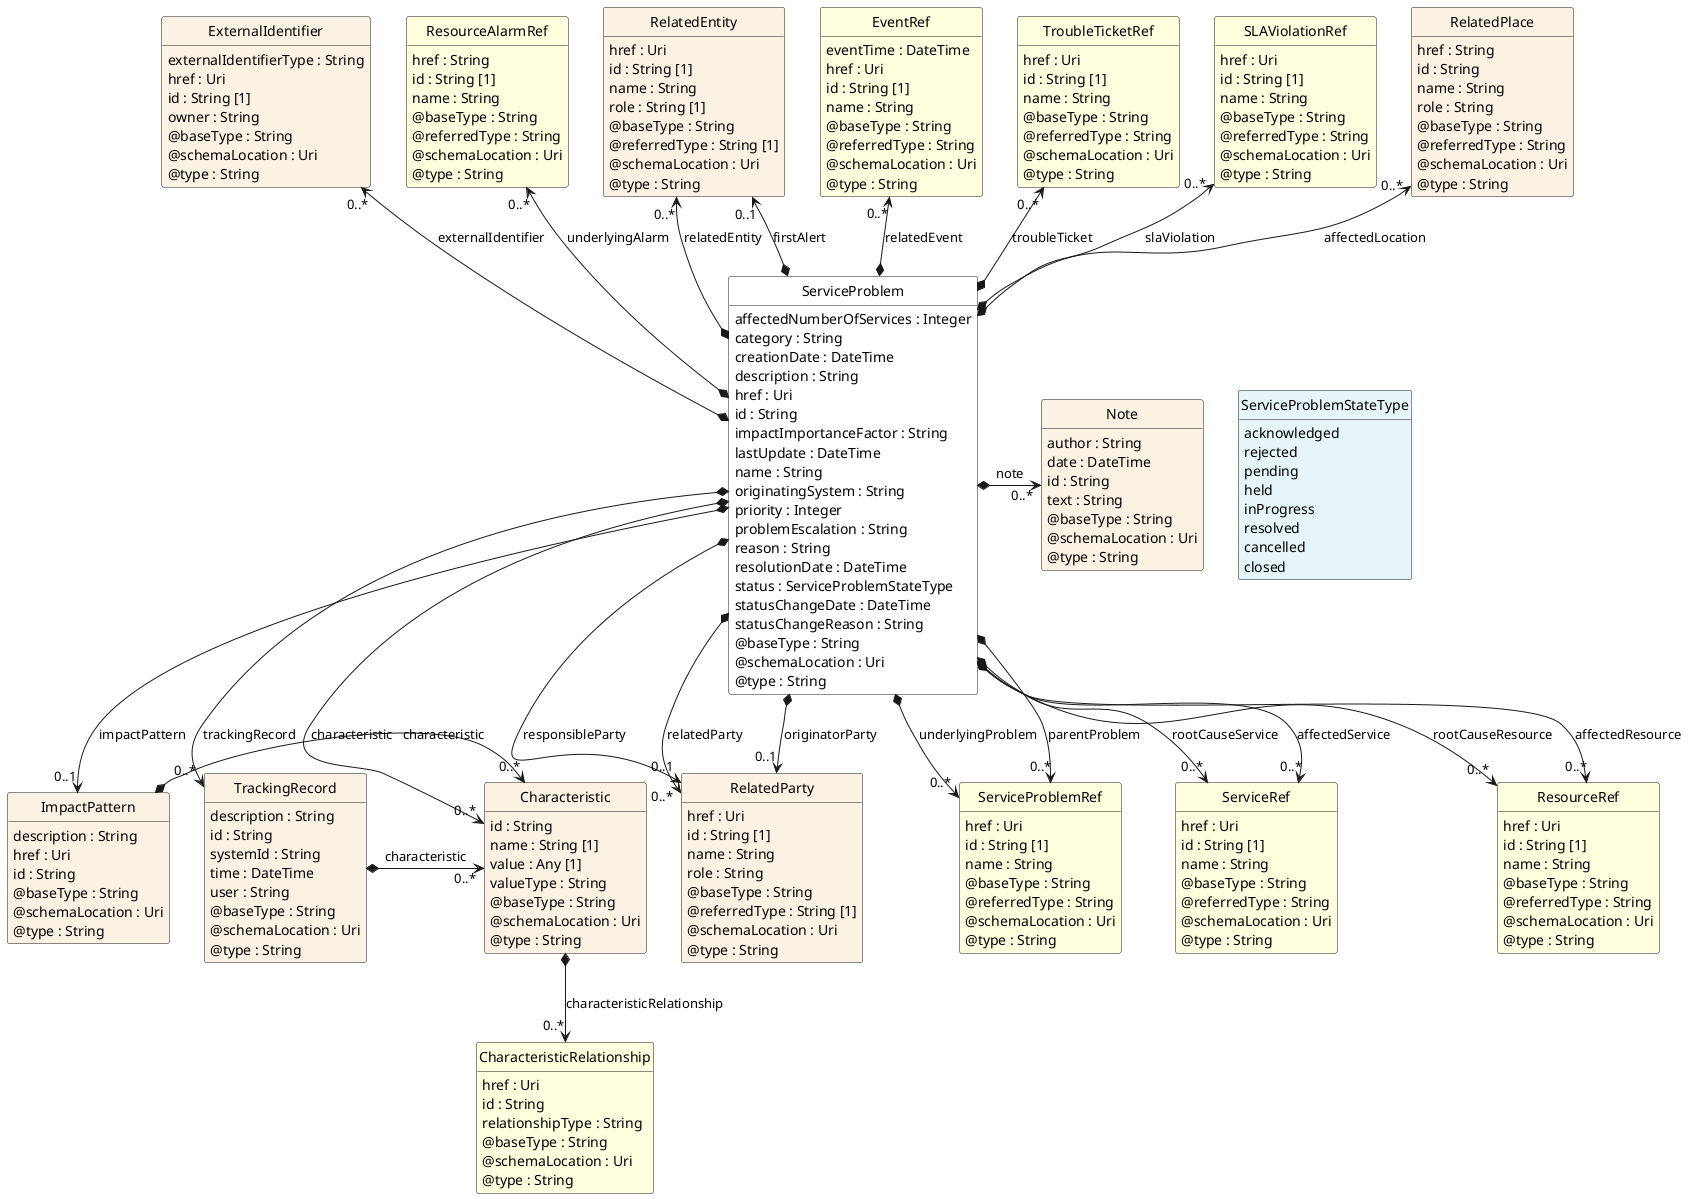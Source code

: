 @startuml
hide circle
hide methods
hide stereotype
show <<Enumeration>> stereotype
skinparam class {
   BackgroundColor<<Enumeration>> #E6F5F7
   BackgroundColor<<Ref>> #FFFFE0
   BackgroundColor<<Pivot>> #FFFFFFF
   BackgroundColor<<SimpleType>> #E2F0DA
   BackgroundColor #FCF2E3
}

class ServiceProblem <<Pivot>> {
    affectedNumberOfServices : Integer
    category : String
    creationDate : DateTime
    description : String
    href : Uri
    id : String
    impactImportanceFactor : String
    lastUpdate : DateTime
    name : String
    originatingSystem : String
    priority : Integer
    problemEscalation : String
    reason : String
    resolutionDate : DateTime
    status : ServiceProblemStateType
    statusChangeDate : DateTime
    statusChangeReason : String
    @baseType : String
    @schemaLocation : Uri
    @type : String
}

class Note  {
    author : String
    date : DateTime
    id : String
    text : String
    @baseType : String
    @schemaLocation : Uri
    @type : String
}

class TrackingRecord  {
    description : String
    id : String
    systemId : String
    time : DateTime
    user : String
    @baseType : String
    @schemaLocation : Uri
    @type : String
}

class Characteristic  {
    id : String
    name : String [1]
    value : Any [1]
    valueType : String
    @baseType : String
    @schemaLocation : Uri
    @type : String
}

class CharacteristicRelationship  <<Ref>> {
    href : Uri
    id : String
    relationshipType : String
    @baseType : String
    @schemaLocation : Uri
    @type : String
}

class RelatedParty  {
    href : Uri
    id : String [1]
    name : String
    role : String
    @baseType : String
    @referredType : String [1]
    @schemaLocation : Uri
    @type : String
}

class ServiceProblemRef  <<Ref>> {
    href : Uri
    id : String [1]
    name : String
    @baseType : String
    @referredType : String
    @schemaLocation : Uri
    @type : String
}

class ServiceRef  <<Ref>> {
    href : Uri
    id : String [1]
    name : String
    @baseType : String
    @referredType : String
    @schemaLocation : Uri
    @type : String
}

class ExternalIdentifier  {
    externalIdentifierType : String
    href : Uri
    id : String [1]
    owner : String
    @baseType : String
    @schemaLocation : Uri
    @type : String
}

class ResourceAlarmRef  <<Ref>> {
    href : String
    id : String [1]
    name : String
    @baseType : String
    @referredType : String
    @schemaLocation : Uri
    @type : String
}

class RelatedEntity  {
    href : Uri
    id : String [1]
    name : String
    role : String [1]
    @baseType : String
    @referredType : String [1]
    @schemaLocation : Uri
    @type : String
}

class EventRef  <<Ref>> {
    eventTime : DateTime
    href : Uri
    id : String [1]
    name : String
    @baseType : String
    @referredType : String
    @schemaLocation : Uri
    @type : String
}

class TroubleTicketRef  <<Ref>> {
    href : Uri
    id : String [1]
    name : String
    @baseType : String
    @referredType : String
    @schemaLocation : Uri
    @type : String
}

class ResourceRef  <<Ref>> {
    href : Uri
    id : String [1]
    name : String
    @baseType : String
    @referredType : String
    @schemaLocation : Uri
    @type : String
}

class ImpactPattern  {
    description : String
    href : Uri
    id : String
    @baseType : String
    @schemaLocation : Uri
    @type : String
}

class SLAViolationRef  <<Ref>> {
    href : Uri
    id : String [1]
    name : String
    @baseType : String
    @referredType : String
    @schemaLocation : Uri
    @type : String
}

class RelatedPlace  {
    href : String
    id : String
    name : String
    role : String
    @baseType : String
    @referredType : String
    @schemaLocation : Uri
    @type : String
}

class ServiceProblemStateType <<Enumeration>> {
    acknowledged
    rejected
    pending
    held
    inProgress
    resolved
    cancelled
    closed
}

ServiceProblem *-->  "0..1" ImpactPattern : impactPattern

ServiceProblem *-->  "0..*" TrackingRecord : trackingRecord

ServiceProblem -right[hidden]-> ServiceProblemStateType

ServiceProblem *-->  "0..*" Characteristic : characteristic

TrackingRecord *-right-> "0..*" Characteristic : characteristic

Characteristic "0..*" <-left-* ImpactPattern : characteristic

Note "0..*" <-left-* ServiceProblem : note

EventRef "0..*" <--* ServiceProblem : relatedEvent

SLAViolationRef "0..*" <--* ServiceProblem : slaViolation

TroubleTicketRef "0..*" <--* ServiceProblem : troubleTicket

ResourceAlarmRef "0..*" <--* ServiceProblem : underlyingAlarm

RelatedPlace "0..*" <--* ServiceProblem : affectedLocation

ExternalIdentifier "0..*" <--* ServiceProblem : externalIdentifier

RelatedEntity "0..*" <--* ServiceProblem : relatedEntity

RelatedEntity "0..1" <--* ServiceProblem : firstAlert

ServiceProblem *-->  "0..*" ServiceProblemRef : underlyingProblem

ServiceProblem *-->  "0..*" ServiceProblemRef : parentProblem

ServiceProblem *-->  "0..1" RelatedParty : responsibleParty

ServiceProblem *-->  "0..*" RelatedParty : relatedParty

ServiceProblem *-->  "0..1" RelatedParty : originatorParty

ServiceProblem *-->  "0..*" ResourceRef : rootCauseResource

ServiceProblem *-->  "0..*" ResourceRef : affectedResource

ServiceProblem *-->  "0..*" ServiceRef : rootCauseService

ServiceProblem *-->  "0..*" ServiceRef : affectedService

Characteristic *-->  "0..*" CharacteristicRelationship : characteristicRelationship

@enduml